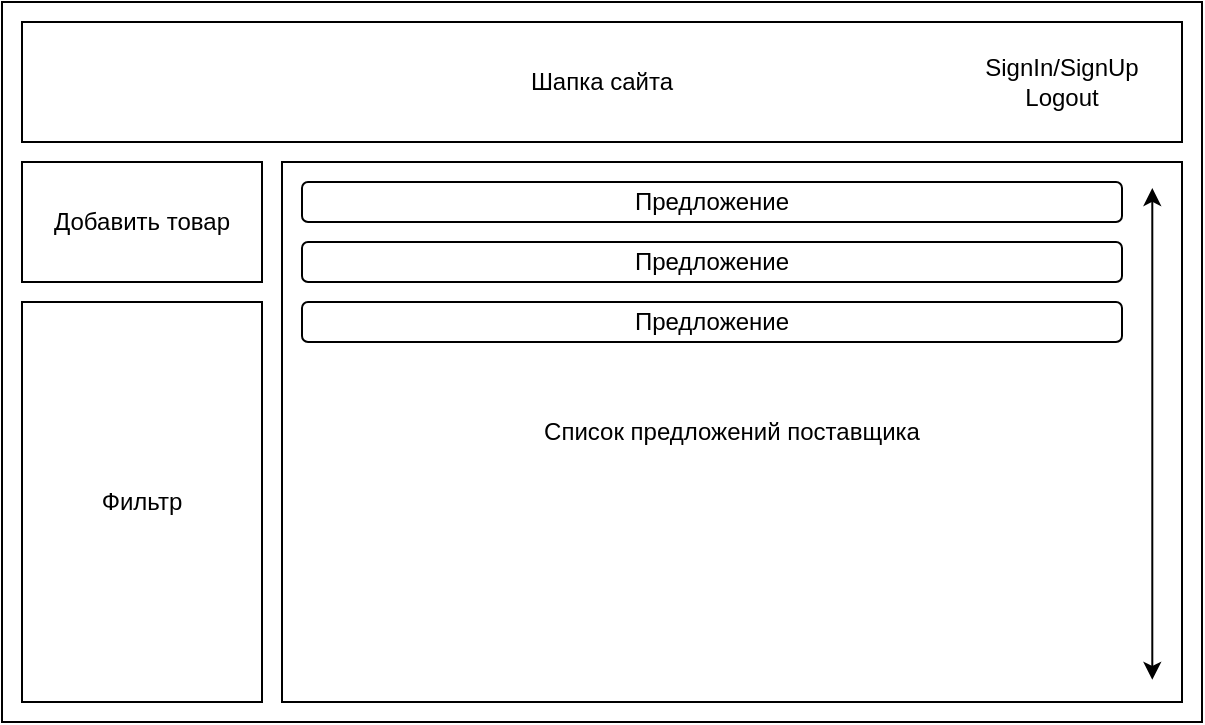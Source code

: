 <mxfile version="13.2.2" type="device" pages="6"><diagram id="hVykXicN1JYXad_m4S0e" name="Интерфейс поставщика"><mxGraphModel dx="868" dy="510" grid="1" gridSize="10" guides="1" tooltips="1" connect="1" arrows="1" fold="1" page="1" pageScale="1" pageWidth="1169" pageHeight="827" math="0" shadow="0"><root><mxCell id="0"/><mxCell id="1" parent="0"/><mxCell id="hrGZrlAfDltPEhJCILAj-1" value="" style="rounded=0;whiteSpace=wrap;html=1;" parent="1" vertex="1"><mxGeometry x="120" y="80" width="600" height="360" as="geometry"/></mxCell><mxCell id="hrGZrlAfDltPEhJCILAj-2" value="Фильтр" style="rounded=0;whiteSpace=wrap;html=1;" parent="1" vertex="1"><mxGeometry x="130" y="230" width="120" height="200" as="geometry"/></mxCell><mxCell id="hrGZrlAfDltPEhJCILAj-3" value="Список предложений поставщика" style="rounded=0;whiteSpace=wrap;html=1;" parent="1" vertex="1"><mxGeometry x="260" y="160" width="450" height="270" as="geometry"/></mxCell><mxCell id="hrGZrlAfDltPEhJCILAj-5" value="Шапка сайта" style="rounded=0;whiteSpace=wrap;html=1;" parent="1" vertex="1"><mxGeometry x="130" y="90" width="580" height="60" as="geometry"/></mxCell><mxCell id="hrGZrlAfDltPEhJCILAj-6" value="SignIn/SignUp&lt;br&gt;Logout" style="text;html=1;strokeColor=none;fillColor=none;align=center;verticalAlign=middle;whiteSpace=wrap;rounded=0;" parent="1" vertex="1"><mxGeometry x="630" y="110" width="40" height="20" as="geometry"/></mxCell><mxCell id="Ql2S10pA276DEGsVcNbe-1" value="Добавить товар" style="rounded=0;whiteSpace=wrap;html=1;" parent="1" vertex="1"><mxGeometry x="130" y="160" width="120" height="60" as="geometry"/></mxCell><mxCell id="Ql2S10pA276DEGsVcNbe-2" value="Предложение" style="rounded=1;whiteSpace=wrap;html=1;" parent="1" vertex="1"><mxGeometry x="270" y="170" width="410" height="20" as="geometry"/></mxCell><mxCell id="Ql2S10pA276DEGsVcNbe-3" value="Предложение" style="rounded=1;whiteSpace=wrap;html=1;" parent="1" vertex="1"><mxGeometry x="270" y="200" width="410" height="20" as="geometry"/></mxCell><mxCell id="Ql2S10pA276DEGsVcNbe-4" value="Предложение" style="rounded=1;whiteSpace=wrap;html=1;" parent="1" vertex="1"><mxGeometry x="270" y="230" width="410" height="20" as="geometry"/></mxCell><mxCell id="Ql2S10pA276DEGsVcNbe-6" value="" style="endArrow=classic;startArrow=classic;html=1;entryX=0.967;entryY=0.048;entryDx=0;entryDy=0;entryPerimeter=0;exitX=0.967;exitY=0.959;exitDx=0;exitDy=0;exitPerimeter=0;" parent="1" source="hrGZrlAfDltPEhJCILAj-3" target="hrGZrlAfDltPEhJCILAj-3" edge="1"><mxGeometry width="50" height="50" relative="1" as="geometry"><mxPoint x="410" y="290" as="sourcePoint"/><mxPoint x="460" y="240" as="targetPoint"/></mxGeometry></mxCell></root></mxGraphModel></diagram><diagram id="h8f6fiGiAoyL3Z0F9_O8" name="Карточка товара"><mxGraphModel dx="868" dy="510" grid="1" gridSize="10" guides="1" tooltips="1" connect="1" arrows="1" fold="1" page="1" pageScale="1" pageWidth="1169" pageHeight="827" math="0" shadow="0"><root><mxCell id="UMATzVBmP__AbHm98MF2-0"/><mxCell id="UMATzVBmP__AbHm98MF2-1" parent="UMATzVBmP__AbHm98MF2-0"/><mxCell id="HDonkGPGEz-hH8vAIpFe-0" value="" style="rounded=0;whiteSpace=wrap;html=1;" parent="UMATzVBmP__AbHm98MF2-1" vertex="1"><mxGeometry x="240" y="120" width="320" height="290" as="geometry"/></mxCell><mxCell id="HDonkGPGEz-hH8vAIpFe-1" value="Сохранить" style="rounded=0;whiteSpace=wrap;html=1;" parent="UMATzVBmP__AbHm98MF2-1" vertex="1"><mxGeometry x="250" y="340" width="120" height="60" as="geometry"/></mxCell><mxCell id="HDonkGPGEz-hH8vAIpFe-2" value="Удалить" style="rounded=0;whiteSpace=wrap;html=1;" parent="UMATzVBmP__AbHm98MF2-1" vertex="1"><mxGeometry x="430" y="340" width="120" height="60" as="geometry"/></mxCell><mxCell id="-pR6nUF7Nce9T-ld2yDZ-0" value="Навание" style="rounded=0;whiteSpace=wrap;html=1;" parent="UMATzVBmP__AbHm98MF2-1" vertex="1"><mxGeometry x="260" y="140" width="280" height="30" as="geometry"/></mxCell><mxCell id="-pR6nUF7Nce9T-ld2yDZ-1" value="Описание" style="rounded=0;whiteSpace=wrap;html=1;" parent="UMATzVBmP__AbHm98MF2-1" vertex="1"><mxGeometry x="260" y="190" width="280" height="30" as="geometry"/></mxCell><mxCell id="-pR6nUF7Nce9T-ld2yDZ-2" value="Стоимость" style="rounded=0;whiteSpace=wrap;html=1;" parent="UMATzVBmP__AbHm98MF2-1" vertex="1"><mxGeometry x="260" y="240" width="280" height="30" as="geometry"/></mxCell><mxCell id="-pR6nUF7Nce9T-ld2yDZ-3" value="Количетсво" style="rounded=0;whiteSpace=wrap;html=1;" parent="UMATzVBmP__AbHm98MF2-1" vertex="1"><mxGeometry x="260" y="290" width="280" height="30" as="geometry"/></mxCell></root></mxGraphModel></diagram><diagram id="rRvIIOsM1BbtmZkNxK07" name="Интерфейс покупателя"><mxGraphModel dx="868" dy="510" grid="1" gridSize="10" guides="1" tooltips="1" connect="1" arrows="1" fold="1" page="1" pageScale="1" pageWidth="1169" pageHeight="827" math="0" shadow="0"><root><mxCell id="UuH8Eelfq4LDgkutZ37y-0"/><mxCell id="UuH8Eelfq4LDgkutZ37y-1" parent="UuH8Eelfq4LDgkutZ37y-0"/><mxCell id="Sa-sG_T86gYQ12Qh_ky6-0" value="" style="rounded=0;whiteSpace=wrap;html=1;" parent="UuH8Eelfq4LDgkutZ37y-1" vertex="1"><mxGeometry x="120" y="80" width="600" height="360" as="geometry"/></mxCell><mxCell id="Sa-sG_T86gYQ12Qh_ky6-1" value="Фильтр" style="rounded=0;whiteSpace=wrap;html=1;" parent="UuH8Eelfq4LDgkutZ37y-1" vertex="1"><mxGeometry x="130" y="160" width="120" height="270" as="geometry"/></mxCell><mxCell id="Sa-sG_T86gYQ12Qh_ky6-2" value="Каталог продукции" style="rounded=0;whiteSpace=wrap;html=1;" parent="UuH8Eelfq4LDgkutZ37y-1" vertex="1"><mxGeometry x="260" y="160" width="450" height="270" as="geometry"/></mxCell><mxCell id="Sa-sG_T86gYQ12Qh_ky6-3" value="Шапка сайта" style="rounded=0;whiteSpace=wrap;html=1;" parent="UuH8Eelfq4LDgkutZ37y-1" vertex="1"><mxGeometry x="130" y="90" width="580" height="60" as="geometry"/></mxCell><mxCell id="Sa-sG_T86gYQ12Qh_ky6-4" value="SignIn/SignUp&lt;br&gt;Logout" style="text;html=1;strokeColor=none;fillColor=none;align=center;verticalAlign=middle;whiteSpace=wrap;rounded=0;" parent="UuH8Eelfq4LDgkutZ37y-1" vertex="1"><mxGeometry x="630" y="110" width="40" height="20" as="geometry"/></mxCell><mxCell id="Sa-sG_T86gYQ12Qh_ky6-6" value="Товар" style="rounded=1;whiteSpace=wrap;html=1;" parent="UuH8Eelfq4LDgkutZ37y-1" vertex="1"><mxGeometry x="270" y="170" width="110" height="90" as="geometry"/></mxCell><mxCell id="Sa-sG_T86gYQ12Qh_ky6-9" value="" style="endArrow=classic;startArrow=classic;html=1;entryX=0.967;entryY=0.048;entryDx=0;entryDy=0;entryPerimeter=0;exitX=0.967;exitY=0.959;exitDx=0;exitDy=0;exitPerimeter=0;" parent="UuH8Eelfq4LDgkutZ37y-1" source="Sa-sG_T86gYQ12Qh_ky6-2" target="Sa-sG_T86gYQ12Qh_ky6-2" edge="1"><mxGeometry width="50" height="50" relative="1" as="geometry"><mxPoint x="410" y="290" as="sourcePoint"/><mxPoint x="460" y="240" as="targetPoint"/></mxGeometry></mxCell><mxCell id="Sa-sG_T86gYQ12Qh_ky6-10" value="Товар" style="rounded=1;whiteSpace=wrap;html=1;" parent="UuH8Eelfq4LDgkutZ37y-1" vertex="1"><mxGeometry x="420" y="170" width="110" height="90" as="geometry"/></mxCell><mxCell id="Sa-sG_T86gYQ12Qh_ky6-11" value="Товар" style="rounded=1;whiteSpace=wrap;html=1;" parent="UuH8Eelfq4LDgkutZ37y-1" vertex="1"><mxGeometry x="560" y="170" width="110" height="90" as="geometry"/></mxCell></root></mxGraphModel></diagram><diagram id="cXCSP6U2vp2tpICSJ9rw" name="Карточка товара для покупки"><mxGraphModel dx="868" dy="510" grid="1" gridSize="10" guides="1" tooltips="1" connect="1" arrows="1" fold="1" page="1" pageScale="1" pageWidth="1169" pageHeight="827" math="0" shadow="0"><root><mxCell id="HWKr9UV9opl7YJg0IuqN-0"/><mxCell id="HWKr9UV9opl7YJg0IuqN-1" parent="HWKr9UV9opl7YJg0IuqN-0"/><mxCell id="HWKr9UV9opl7YJg0IuqN-2" value="" style="rounded=0;whiteSpace=wrap;html=1;" parent="HWKr9UV9opl7YJg0IuqN-1" vertex="1"><mxGeometry x="240" y="120" width="320" height="290" as="geometry"/></mxCell><mxCell id="HWKr9UV9opl7YJg0IuqN-3" value="Купить" style="rounded=0;whiteSpace=wrap;html=1;" parent="HWKr9UV9opl7YJg0IuqN-1" vertex="1"><mxGeometry x="260" y="340" width="280" height="60" as="geometry"/></mxCell><mxCell id="HWKr9UV9opl7YJg0IuqN-5" value="Навание" style="rounded=0;whiteSpace=wrap;html=1;" parent="HWKr9UV9opl7YJg0IuqN-1" vertex="1"><mxGeometry x="370" y="140" width="170" height="30" as="geometry"/></mxCell><mxCell id="HWKr9UV9opl7YJg0IuqN-6" value="Описание" style="rounded=0;whiteSpace=wrap;html=1;" parent="HWKr9UV9opl7YJg0IuqN-1" vertex="1"><mxGeometry x="260" y="190" width="280" height="130" as="geometry"/></mxCell><mxCell id="HWKr9UV9opl7YJg0IuqN-7" value="Стоимость" style="rounded=0;whiteSpace=wrap;html=1;" parent="HWKr9UV9opl7YJg0IuqN-1" vertex="1"><mxGeometry x="260" y="140" width="90" height="30" as="geometry"/></mxCell></root></mxGraphModel></diagram><diagram id="ENYAaCQxIhAov0PJWu1p" name="Корзина товара"><mxGraphModel dx="868" dy="510" grid="1" gridSize="10" guides="1" tooltips="1" connect="1" arrows="1" fold="1" page="1" pageScale="1" pageWidth="1169" pageHeight="827" math="0" shadow="0"><root><mxCell id="I-0A1iAaDiqerZZlyjLo-0"/><mxCell id="I-0A1iAaDiqerZZlyjLo-1" parent="I-0A1iAaDiqerZZlyjLo-0"/><mxCell id="_btMDn42PWk7e5bIgSWV-2" value="Корзина" style="rounded=0;whiteSpace=wrap;html=1;" parent="I-0A1iAaDiqerZZlyjLo-1" vertex="1"><mxGeometry x="130" y="160" width="580" height="270" as="geometry"/></mxCell><mxCell id="_btMDn42PWk7e5bIgSWV-0" value="" style="rounded=0;whiteSpace=wrap;html=1;" parent="I-0A1iAaDiqerZZlyjLo-1" vertex="1"><mxGeometry x="120" y="80" width="600" height="360" as="geometry"/></mxCell><mxCell id="_btMDn42PWk7e5bIgSWV-12" value="" style="rounded=0;whiteSpace=wrap;html=1;" parent="I-0A1iAaDiqerZZlyjLo-1" vertex="1"><mxGeometry x="130" y="160" width="580" height="230" as="geometry"/></mxCell><mxCell id="_btMDn42PWk7e5bIgSWV-3" value="Шапка сайта" style="rounded=0;whiteSpace=wrap;html=1;" parent="I-0A1iAaDiqerZZlyjLo-1" vertex="1"><mxGeometry x="130" y="90" width="580" height="60" as="geometry"/></mxCell><mxCell id="_btMDn42PWk7e5bIgSWV-4" value="SignIn/SignUp&lt;br&gt;Logout" style="text;html=1;strokeColor=none;fillColor=none;align=center;verticalAlign=middle;whiteSpace=wrap;rounded=0;" parent="I-0A1iAaDiqerZZlyjLo-1" vertex="1"><mxGeometry x="630" y="110" width="40" height="20" as="geometry"/></mxCell><mxCell id="_btMDn42PWk7e5bIgSWV-5" value="Товар" style="rounded=1;whiteSpace=wrap;html=1;" parent="I-0A1iAaDiqerZZlyjLo-1" vertex="1"><mxGeometry x="140" y="170" width="530" height="90" as="geometry"/></mxCell><mxCell id="_btMDn42PWk7e5bIgSWV-6" value="" style="endArrow=classic;startArrow=classic;html=1;entryX=0.967;entryY=0.048;entryDx=0;entryDy=0;entryPerimeter=0;" parent="I-0A1iAaDiqerZZlyjLo-1" target="_btMDn42PWk7e5bIgSWV-2" edge="1"><mxGeometry width="50" height="50" relative="1" as="geometry"><mxPoint x="691" y="360" as="sourcePoint"/><mxPoint x="460" y="240" as="targetPoint"/></mxGeometry></mxCell><mxCell id="_btMDn42PWk7e5bIgSWV-7" value="Товар" style="rounded=1;whiteSpace=wrap;html=1;" parent="I-0A1iAaDiqerZZlyjLo-1" vertex="1"><mxGeometry x="140" y="280" width="530" height="90" as="geometry"/></mxCell><mxCell id="_btMDn42PWk7e5bIgSWV-10" value="Сформировать заказ" style="rounded=0;whiteSpace=wrap;html=1;" parent="I-0A1iAaDiqerZZlyjLo-1" vertex="1"><mxGeometry x="550" y="394" width="160" height="40" as="geometry"/></mxCell><mxCell id="PMk8hY1pBgrPwXSGEaC3-0" value="Количество" style="rounded=0;whiteSpace=wrap;html=1;" vertex="1" parent="I-0A1iAaDiqerZZlyjLo-1"><mxGeometry x="550" y="180" width="100" height="30" as="geometry"/></mxCell><mxCell id="PMk8hY1pBgrPwXSGEaC3-1" value="Удалить" style="rounded=0;whiteSpace=wrap;html=1;" vertex="1" parent="I-0A1iAaDiqerZZlyjLo-1"><mxGeometry x="550" y="220" width="100" height="30" as="geometry"/></mxCell><mxCell id="PMk8hY1pBgrPwXSGEaC3-2" value="Количество" style="rounded=0;whiteSpace=wrap;html=1;" vertex="1" parent="I-0A1iAaDiqerZZlyjLo-1"><mxGeometry x="550" y="290" width="100" height="30" as="geometry"/></mxCell><mxCell id="PMk8hY1pBgrPwXSGEaC3-3" value="Удалить" style="rounded=0;whiteSpace=wrap;html=1;" vertex="1" parent="I-0A1iAaDiqerZZlyjLo-1"><mxGeometry x="550" y="330" width="100" height="30" as="geometry"/></mxCell></root></mxGraphModel></diagram><diagram id="ML-AI9P4jGVTE7ezG1ah" name="История заказов"><mxGraphModel dx="868" dy="510" grid="1" gridSize="10" guides="1" tooltips="1" connect="1" arrows="1" fold="1" page="1" pageScale="1" pageWidth="1169" pageHeight="827" math="0" shadow="0"><root><mxCell id="hCJeSRVDB2I4ken9CAxS-0"/><mxCell id="hCJeSRVDB2I4ken9CAxS-1" parent="hCJeSRVDB2I4ken9CAxS-0"/><mxCell id="aIyUcn00IKux7mA92JGR-0" value="" style="rounded=0;whiteSpace=wrap;html=1;" vertex="1" parent="hCJeSRVDB2I4ken9CAxS-1"><mxGeometry x="120" y="80" width="600" height="360" as="geometry"/></mxCell><mxCell id="aIyUcn00IKux7mA92JGR-2" value="Список заказов" style="rounded=0;whiteSpace=wrap;html=1;" vertex="1" parent="hCJeSRVDB2I4ken9CAxS-1"><mxGeometry x="260" y="160" width="450" height="270" as="geometry"/></mxCell><mxCell id="aIyUcn00IKux7mA92JGR-3" value="Шапка сайта" style="rounded=0;whiteSpace=wrap;html=1;" vertex="1" parent="hCJeSRVDB2I4ken9CAxS-1"><mxGeometry x="130" y="90" width="580" height="60" as="geometry"/></mxCell><mxCell id="aIyUcn00IKux7mA92JGR-4" value="SignIn/SignUp&lt;br&gt;Logout" style="text;html=1;strokeColor=none;fillColor=none;align=center;verticalAlign=middle;whiteSpace=wrap;rounded=0;" vertex="1" parent="hCJeSRVDB2I4ken9CAxS-1"><mxGeometry x="630" y="110" width="40" height="20" as="geometry"/></mxCell><mxCell id="aIyUcn00IKux7mA92JGR-6" value="Заказ" style="rounded=1;whiteSpace=wrap;html=1;" vertex="1" parent="hCJeSRVDB2I4ken9CAxS-1"><mxGeometry x="270" y="170" width="410" height="20" as="geometry"/></mxCell><mxCell id="aIyUcn00IKux7mA92JGR-7" value="Заказ" style="rounded=1;whiteSpace=wrap;html=1;" vertex="1" parent="hCJeSRVDB2I4ken9CAxS-1"><mxGeometry x="270" y="200" width="410" height="20" as="geometry"/></mxCell><mxCell id="aIyUcn00IKux7mA92JGR-8" value="Заказ" style="rounded=1;whiteSpace=wrap;html=1;" vertex="1" parent="hCJeSRVDB2I4ken9CAxS-1"><mxGeometry x="270" y="230" width="410" height="20" as="geometry"/></mxCell><mxCell id="aIyUcn00IKux7mA92JGR-9" value="" style="endArrow=classic;startArrow=classic;html=1;entryX=0.967;entryY=0.048;entryDx=0;entryDy=0;entryPerimeter=0;exitX=0.967;exitY=0.959;exitDx=0;exitDy=0;exitPerimeter=0;" edge="1" parent="hCJeSRVDB2I4ken9CAxS-1" source="aIyUcn00IKux7mA92JGR-2" target="aIyUcn00IKux7mA92JGR-2"><mxGeometry width="50" height="50" relative="1" as="geometry"><mxPoint x="410" y="290" as="sourcePoint"/><mxPoint x="460" y="240" as="targetPoint"/></mxGeometry></mxCell><mxCell id="aIyUcn00IKux7mA92JGR-10" value="" style="rounded=0;whiteSpace=wrap;html=1;" vertex="1" parent="hCJeSRVDB2I4ken9CAxS-1"><mxGeometry x="130" y="160" width="120" height="130" as="geometry"/></mxCell><mxCell id="aIyUcn00IKux7mA92JGR-11" value="Период (даты)" style="rounded=0;whiteSpace=wrap;html=1;" vertex="1" parent="hCJeSRVDB2I4ken9CAxS-1"><mxGeometry x="135" y="170" width="110" height="50" as="geometry"/></mxCell><mxCell id="aIyUcn00IKux7mA92JGR-12" value="Сформировать счет" style="rounded=1;whiteSpace=wrap;html=1;" vertex="1" parent="hCJeSRVDB2I4ken9CAxS-1"><mxGeometry x="140" y="230" width="105" height="40" as="geometry"/></mxCell></root></mxGraphModel></diagram></mxfile>
